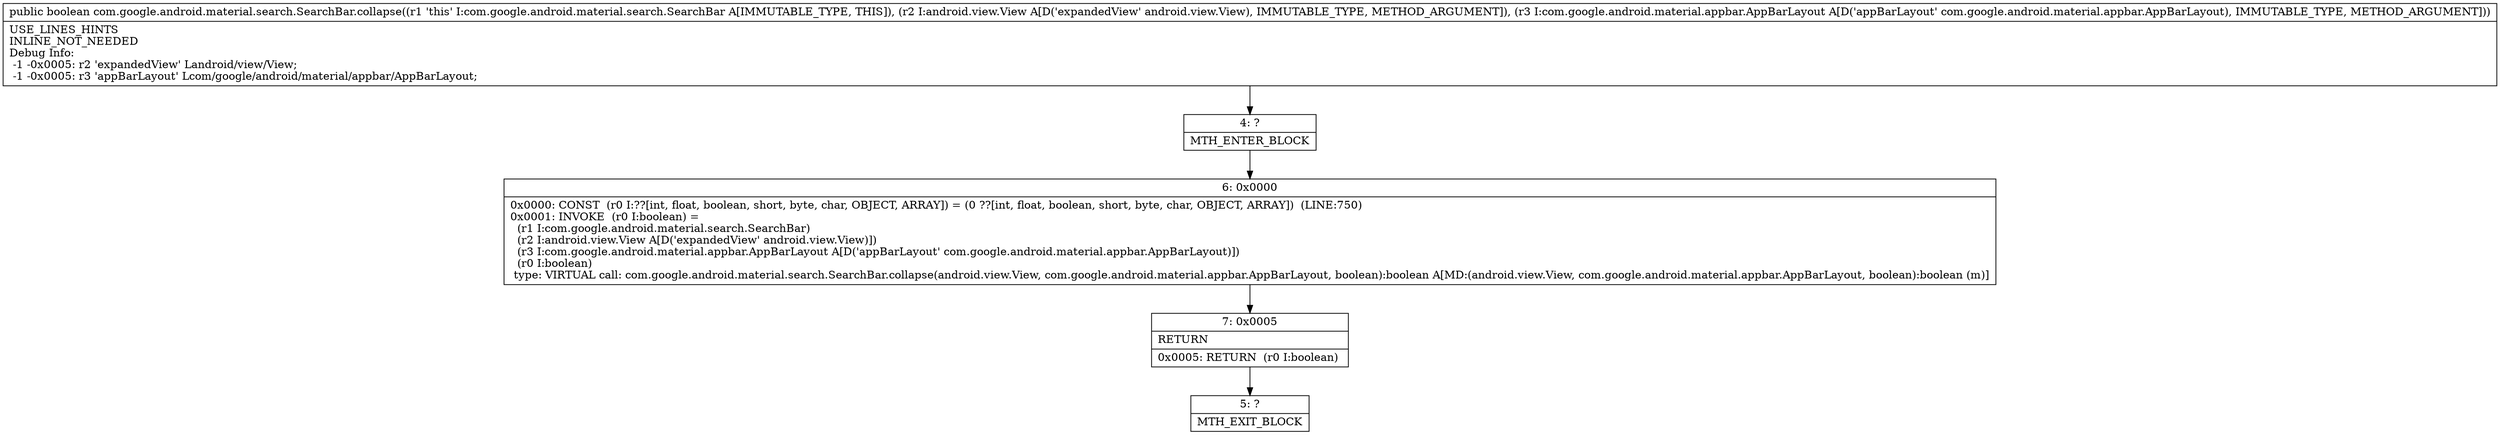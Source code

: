 digraph "CFG forcom.google.android.material.search.SearchBar.collapse(Landroid\/view\/View;Lcom\/google\/android\/material\/appbar\/AppBarLayout;)Z" {
Node_4 [shape=record,label="{4\:\ ?|MTH_ENTER_BLOCK\l}"];
Node_6 [shape=record,label="{6\:\ 0x0000|0x0000: CONST  (r0 I:??[int, float, boolean, short, byte, char, OBJECT, ARRAY]) = (0 ??[int, float, boolean, short, byte, char, OBJECT, ARRAY])  (LINE:750)\l0x0001: INVOKE  (r0 I:boolean) = \l  (r1 I:com.google.android.material.search.SearchBar)\l  (r2 I:android.view.View A[D('expandedView' android.view.View)])\l  (r3 I:com.google.android.material.appbar.AppBarLayout A[D('appBarLayout' com.google.android.material.appbar.AppBarLayout)])\l  (r0 I:boolean)\l type: VIRTUAL call: com.google.android.material.search.SearchBar.collapse(android.view.View, com.google.android.material.appbar.AppBarLayout, boolean):boolean A[MD:(android.view.View, com.google.android.material.appbar.AppBarLayout, boolean):boolean (m)]\l}"];
Node_7 [shape=record,label="{7\:\ 0x0005|RETURN\l|0x0005: RETURN  (r0 I:boolean) \l}"];
Node_5 [shape=record,label="{5\:\ ?|MTH_EXIT_BLOCK\l}"];
MethodNode[shape=record,label="{public boolean com.google.android.material.search.SearchBar.collapse((r1 'this' I:com.google.android.material.search.SearchBar A[IMMUTABLE_TYPE, THIS]), (r2 I:android.view.View A[D('expandedView' android.view.View), IMMUTABLE_TYPE, METHOD_ARGUMENT]), (r3 I:com.google.android.material.appbar.AppBarLayout A[D('appBarLayout' com.google.android.material.appbar.AppBarLayout), IMMUTABLE_TYPE, METHOD_ARGUMENT]))  | USE_LINES_HINTS\lINLINE_NOT_NEEDED\lDebug Info:\l  \-1 \-0x0005: r2 'expandedView' Landroid\/view\/View;\l  \-1 \-0x0005: r3 'appBarLayout' Lcom\/google\/android\/material\/appbar\/AppBarLayout;\l}"];
MethodNode -> Node_4;Node_4 -> Node_6;
Node_6 -> Node_7;
Node_7 -> Node_5;
}

